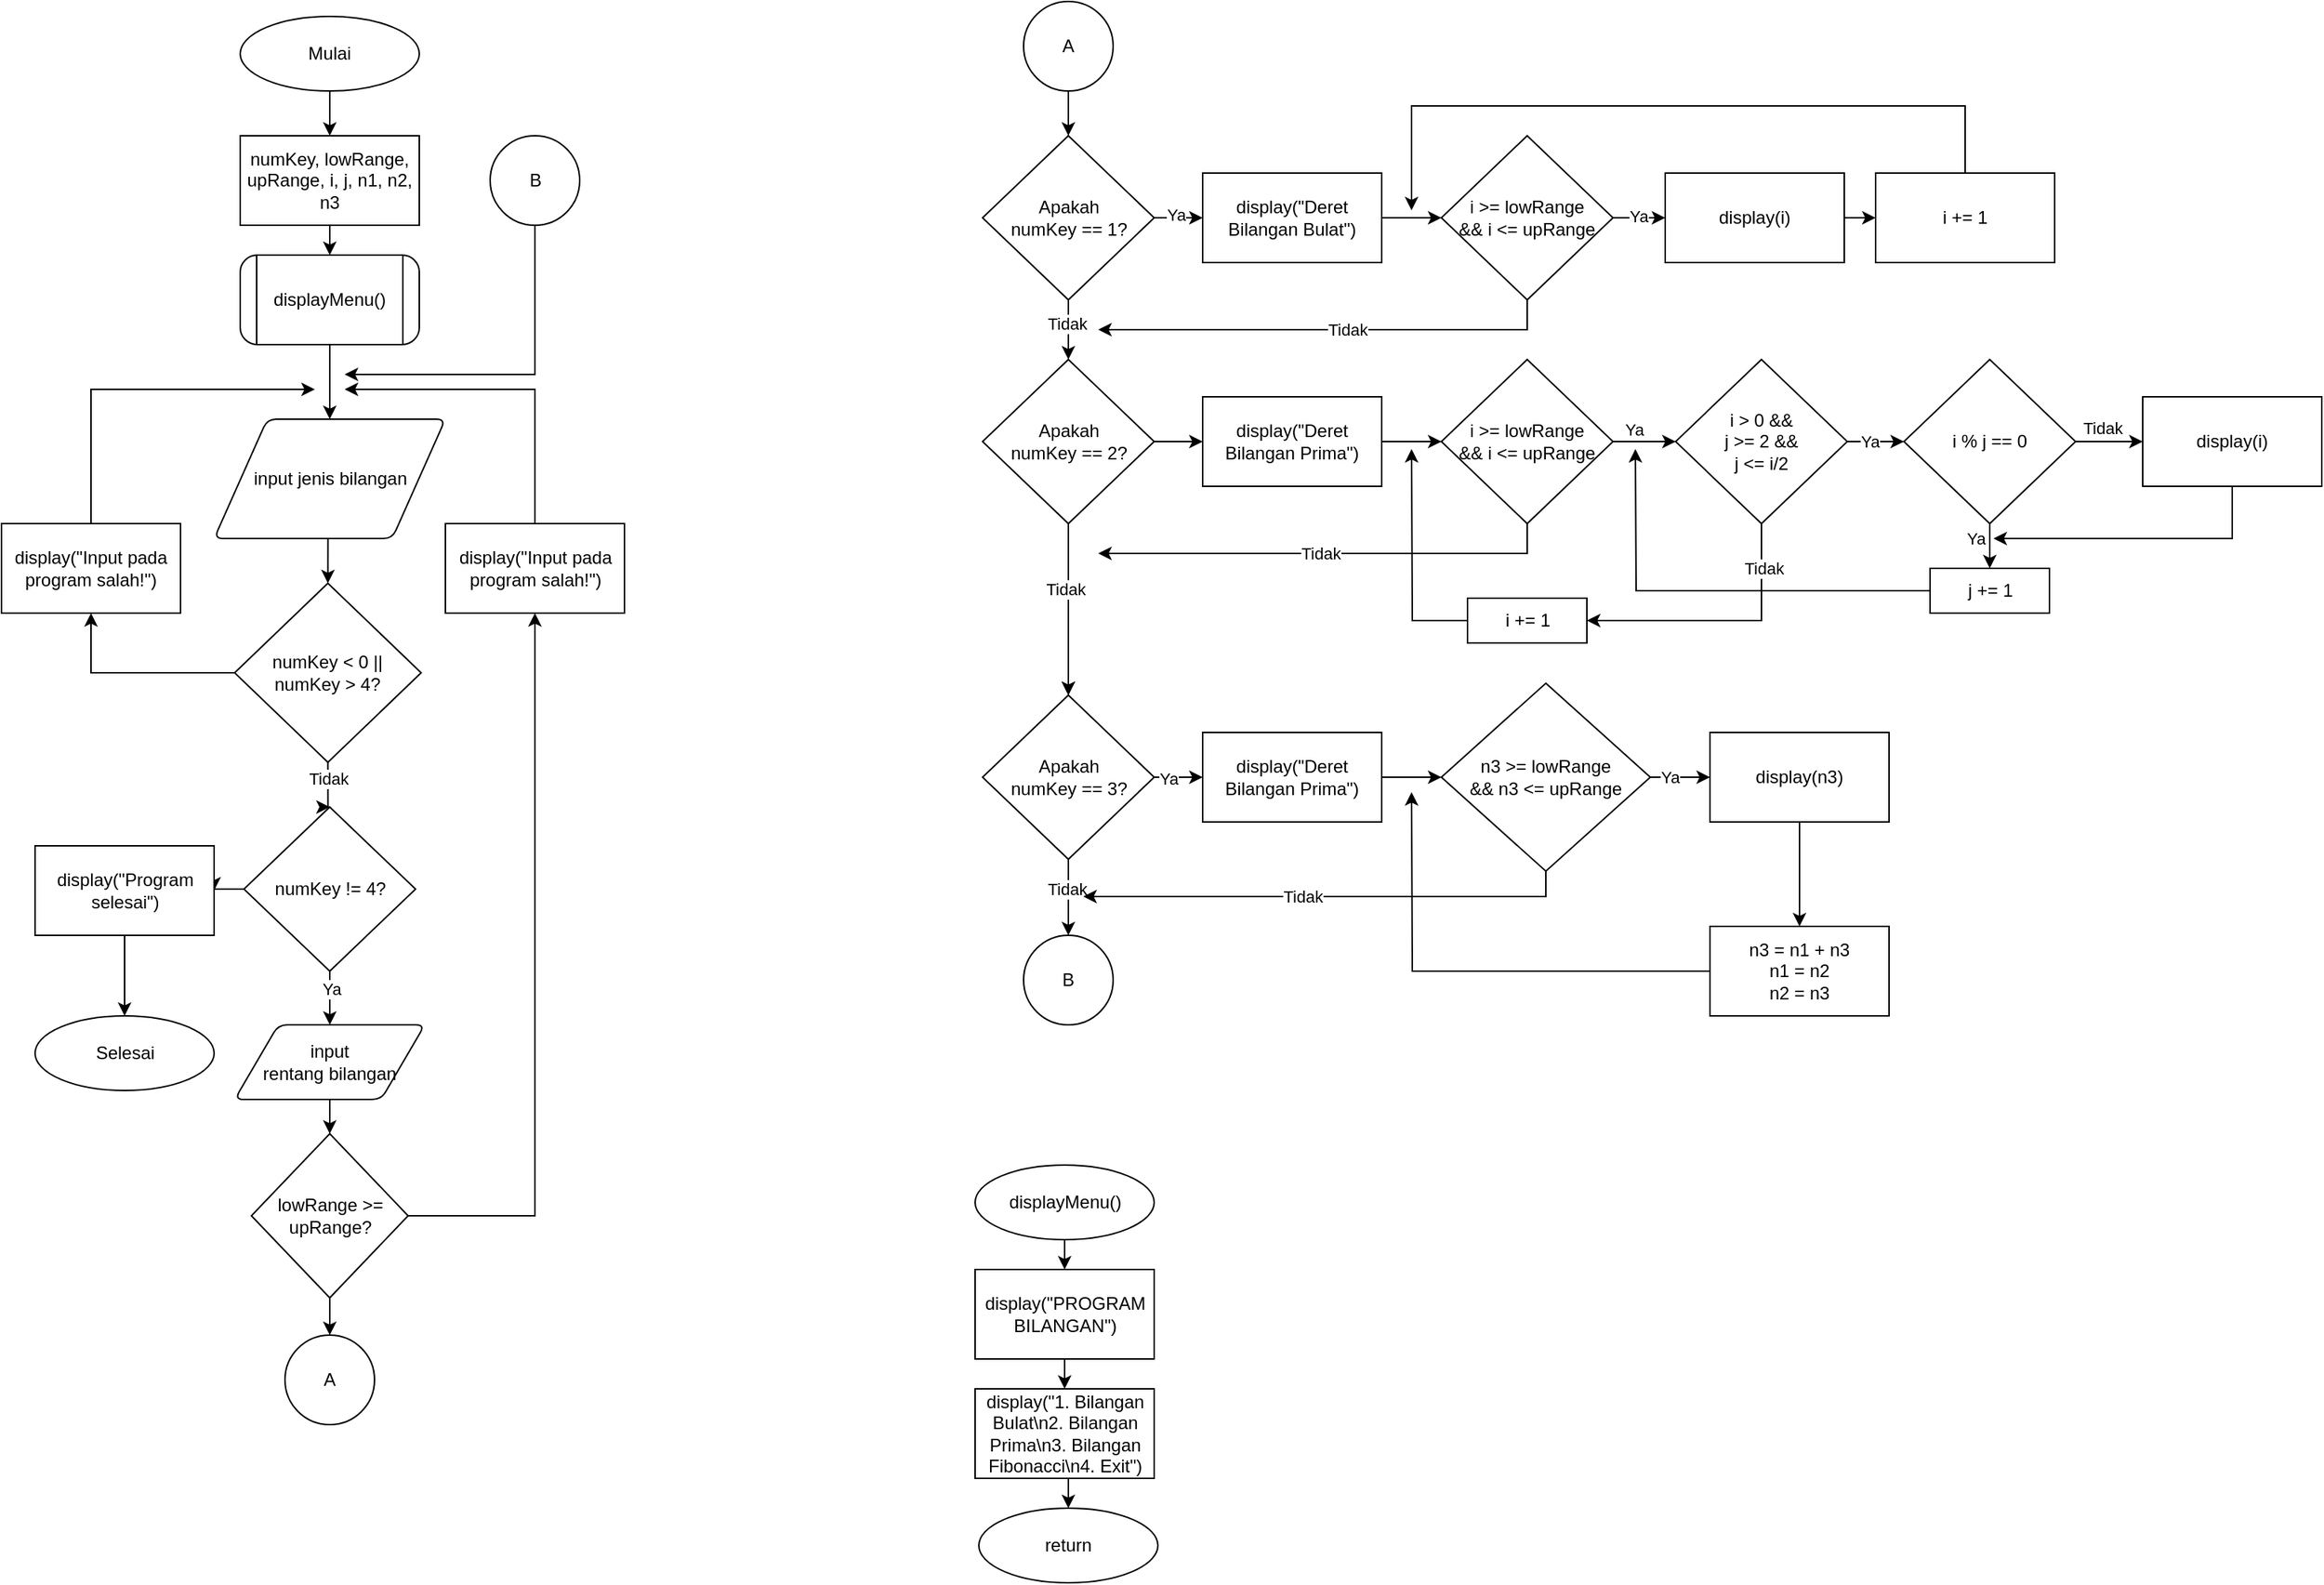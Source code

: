 <mxfile version="22.1.2" type="device">
  <diagram id="C5RBs43oDa-KdzZeNtuy" name="Page-1">
    <mxGraphModel dx="1920" dy="1236" grid="1" gridSize="10" guides="1" tooltips="1" connect="1" arrows="1" fold="1" page="1" pageScale="1" pageWidth="827" pageHeight="1169" math="0" shadow="0">
      <root>
        <mxCell id="WIyWlLk6GJQsqaUBKTNV-0" />
        <mxCell id="WIyWlLk6GJQsqaUBKTNV-1" parent="WIyWlLk6GJQsqaUBKTNV-0" />
        <mxCell id="k8R6ae38YfqmTgWrZo5n-26" style="edgeStyle=orthogonalEdgeStyle;rounded=0;orthogonalLoop=1;jettySize=auto;html=1;exitX=0.5;exitY=1;exitDx=0;exitDy=0;exitPerimeter=0;entryX=0.5;entryY=0;entryDx=0;entryDy=0;" edge="1" parent="WIyWlLk6GJQsqaUBKTNV-1" source="k8R6ae38YfqmTgWrZo5n-0" target="k8R6ae38YfqmTgWrZo5n-25">
          <mxGeometry relative="1" as="geometry" />
        </mxCell>
        <mxCell id="k8R6ae38YfqmTgWrZo5n-0" value="Mulai" style="strokeWidth=1;html=1;shape=mxgraph.flowchart.start_1;whiteSpace=wrap;" vertex="1" parent="WIyWlLk6GJQsqaUBKTNV-1">
          <mxGeometry x="160" y="20" width="120" height="50" as="geometry" />
        </mxCell>
        <mxCell id="k8R6ae38YfqmTgWrZo5n-13" style="edgeStyle=orthogonalEdgeStyle;rounded=0;orthogonalLoop=1;jettySize=auto;html=1;exitX=0.5;exitY=1;exitDx=0;exitDy=0;entryX=0.5;entryY=0;entryDx=0;entryDy=0;" edge="1" parent="WIyWlLk6GJQsqaUBKTNV-1" source="k8R6ae38YfqmTgWrZo5n-5" target="k8R6ae38YfqmTgWrZo5n-10">
          <mxGeometry relative="1" as="geometry" />
        </mxCell>
        <mxCell id="k8R6ae38YfqmTgWrZo5n-5" value="" style="verticalLabelPosition=bottom;verticalAlign=top;html=1;shape=process;whiteSpace=wrap;rounded=1;size=0.083;arcSize=19;" vertex="1" parent="WIyWlLk6GJQsqaUBKTNV-1">
          <mxGeometry x="160" y="180" width="120" height="60" as="geometry" />
        </mxCell>
        <mxCell id="k8R6ae38YfqmTgWrZo5n-10" value="input jenis bilangan" style="shape=parallelogram;html=1;strokeWidth=1;perimeter=parallelogramPerimeter;whiteSpace=wrap;rounded=1;arcSize=12;size=0.23;" vertex="1" parent="WIyWlLk6GJQsqaUBKTNV-1">
          <mxGeometry x="142.5" y="290" width="155" height="80" as="geometry" />
        </mxCell>
        <mxCell id="k8R6ae38YfqmTgWrZo5n-70" style="edgeStyle=orthogonalEdgeStyle;rounded=0;orthogonalLoop=1;jettySize=auto;html=1;exitX=0;exitY=0.5;exitDx=0;exitDy=0;exitPerimeter=0;entryX=0.5;entryY=1;entryDx=0;entryDy=0;" edge="1" parent="WIyWlLk6GJQsqaUBKTNV-1" source="k8R6ae38YfqmTgWrZo5n-11" target="k8R6ae38YfqmTgWrZo5n-69">
          <mxGeometry relative="1" as="geometry" />
        </mxCell>
        <mxCell id="k8R6ae38YfqmTgWrZo5n-11" value="numKey &amp;lt; 0 || &lt;br&gt;numKey &amp;gt; 4?" style="strokeWidth=1;html=1;shape=mxgraph.flowchart.decision;whiteSpace=wrap;" vertex="1" parent="WIyWlLk6GJQsqaUBKTNV-1">
          <mxGeometry x="156.25" y="400" width="125" height="120" as="geometry" />
        </mxCell>
        <mxCell id="k8R6ae38YfqmTgWrZo5n-12" style="edgeStyle=orthogonalEdgeStyle;rounded=0;orthogonalLoop=1;jettySize=auto;html=1;exitX=0.5;exitY=1;exitDx=0;exitDy=0;entryX=0.5;entryY=0;entryDx=0;entryDy=0;entryPerimeter=0;" edge="1" parent="WIyWlLk6GJQsqaUBKTNV-1" source="k8R6ae38YfqmTgWrZo5n-10" target="k8R6ae38YfqmTgWrZo5n-11">
          <mxGeometry relative="1" as="geometry" />
        </mxCell>
        <mxCell id="k8R6ae38YfqmTgWrZo5n-21" value="input &lt;br&gt;rentang bilangan" style="shape=parallelogram;html=1;strokeWidth=1;perimeter=parallelogramPerimeter;whiteSpace=wrap;rounded=1;arcSize=12;size=0.23;" vertex="1" parent="WIyWlLk6GJQsqaUBKTNV-1">
          <mxGeometry x="156.25" y="696" width="127.5" height="50" as="geometry" />
        </mxCell>
        <mxCell id="k8R6ae38YfqmTgWrZo5n-27" style="edgeStyle=orthogonalEdgeStyle;rounded=0;orthogonalLoop=1;jettySize=auto;html=1;exitX=0.5;exitY=1;exitDx=0;exitDy=0;entryX=0.5;entryY=0;entryDx=0;entryDy=0;" edge="1" parent="WIyWlLk6GJQsqaUBKTNV-1" source="k8R6ae38YfqmTgWrZo5n-25" target="k8R6ae38YfqmTgWrZo5n-5">
          <mxGeometry relative="1" as="geometry" />
        </mxCell>
        <mxCell id="k8R6ae38YfqmTgWrZo5n-25" value="numKey, lowRange, upRange, i, j, n1, n2, n3" style="rounded=0;whiteSpace=wrap;html=1;" vertex="1" parent="WIyWlLk6GJQsqaUBKTNV-1">
          <mxGeometry x="160" y="100" width="120" height="60" as="geometry" />
        </mxCell>
        <mxCell id="k8R6ae38YfqmTgWrZo5n-30" style="edgeStyle=orthogonalEdgeStyle;rounded=0;orthogonalLoop=1;jettySize=auto;html=1;exitX=0.5;exitY=1;exitDx=0;exitDy=0;exitPerimeter=0;" edge="1" parent="WIyWlLk6GJQsqaUBKTNV-1" source="k8R6ae38YfqmTgWrZo5n-28" target="k8R6ae38YfqmTgWrZo5n-21">
          <mxGeometry relative="1" as="geometry" />
        </mxCell>
        <mxCell id="k8R6ae38YfqmTgWrZo5n-31" value="Ya" style="edgeLabel;html=1;align=center;verticalAlign=middle;resizable=0;points=[];" vertex="1" connectable="0" parent="k8R6ae38YfqmTgWrZo5n-30">
          <mxGeometry x="-0.341" y="1" relative="1" as="geometry">
            <mxPoint as="offset" />
          </mxGeometry>
        </mxCell>
        <mxCell id="k8R6ae38YfqmTgWrZo5n-137" style="edgeStyle=orthogonalEdgeStyle;rounded=0;orthogonalLoop=1;jettySize=auto;html=1;exitX=0;exitY=0.5;exitDx=0;exitDy=0;exitPerimeter=0;entryX=1;entryY=0.5;entryDx=0;entryDy=0;" edge="1" parent="WIyWlLk6GJQsqaUBKTNV-1" source="k8R6ae38YfqmTgWrZo5n-28" target="k8R6ae38YfqmTgWrZo5n-136">
          <mxGeometry relative="1" as="geometry" />
        </mxCell>
        <mxCell id="k8R6ae38YfqmTgWrZo5n-28" value="numKey != 4?" style="strokeWidth=1;html=1;shape=mxgraph.flowchart.decision;whiteSpace=wrap;" vertex="1" parent="WIyWlLk6GJQsqaUBKTNV-1">
          <mxGeometry x="162.5" y="550" width="115" height="110" as="geometry" />
        </mxCell>
        <mxCell id="k8R6ae38YfqmTgWrZo5n-29" style="edgeStyle=orthogonalEdgeStyle;rounded=0;orthogonalLoop=1;jettySize=auto;html=1;exitX=0.5;exitY=1;exitDx=0;exitDy=0;exitPerimeter=0;entryX=0.5;entryY=0;entryDx=0;entryDy=0;entryPerimeter=0;" edge="1" parent="WIyWlLk6GJQsqaUBKTNV-1" source="k8R6ae38YfqmTgWrZo5n-11" target="k8R6ae38YfqmTgWrZo5n-28">
          <mxGeometry relative="1" as="geometry">
            <Array as="points">
              <mxPoint x="220" y="550" />
              <mxPoint x="220" y="550" />
            </Array>
          </mxGeometry>
        </mxCell>
        <mxCell id="k8R6ae38YfqmTgWrZo5n-32" value="Tidak" style="edgeLabel;html=1;align=center;verticalAlign=middle;resizable=0;points=[];" vertex="1" connectable="0" parent="k8R6ae38YfqmTgWrZo5n-29">
          <mxGeometry x="-0.303" relative="1" as="geometry">
            <mxPoint as="offset" />
          </mxGeometry>
        </mxCell>
        <mxCell id="k8R6ae38YfqmTgWrZo5n-37" style="edgeStyle=orthogonalEdgeStyle;rounded=0;orthogonalLoop=1;jettySize=auto;html=1;exitX=0.5;exitY=1;exitDx=0;exitDy=0;exitPerimeter=0;entryX=0.5;entryY=0;entryDx=0;entryDy=0;" edge="1" parent="WIyWlLk6GJQsqaUBKTNV-1" source="k8R6ae38YfqmTgWrZo5n-33" target="k8R6ae38YfqmTgWrZo5n-36">
          <mxGeometry relative="1" as="geometry" />
        </mxCell>
        <mxCell id="k8R6ae38YfqmTgWrZo5n-73" style="edgeStyle=orthogonalEdgeStyle;rounded=0;orthogonalLoop=1;jettySize=auto;html=1;exitX=1;exitY=0.5;exitDx=0;exitDy=0;exitPerimeter=0;entryX=0.5;entryY=1;entryDx=0;entryDy=0;" edge="1" parent="WIyWlLk6GJQsqaUBKTNV-1" source="k8R6ae38YfqmTgWrZo5n-33" target="k8R6ae38YfqmTgWrZo5n-72">
          <mxGeometry relative="1" as="geometry" />
        </mxCell>
        <mxCell id="k8R6ae38YfqmTgWrZo5n-33" value="lowRange &amp;gt;= upRange?" style="strokeWidth=1;html=1;shape=mxgraph.flowchart.decision;whiteSpace=wrap;" vertex="1" parent="WIyWlLk6GJQsqaUBKTNV-1">
          <mxGeometry x="167.5" y="769" width="105" height="110" as="geometry" />
        </mxCell>
        <mxCell id="k8R6ae38YfqmTgWrZo5n-34" style="edgeStyle=orthogonalEdgeStyle;rounded=0;orthogonalLoop=1;jettySize=auto;html=1;exitX=0.5;exitY=1;exitDx=0;exitDy=0;entryX=0.5;entryY=0;entryDx=0;entryDy=0;entryPerimeter=0;" edge="1" parent="WIyWlLk6GJQsqaUBKTNV-1" source="k8R6ae38YfqmTgWrZo5n-21" target="k8R6ae38YfqmTgWrZo5n-33">
          <mxGeometry relative="1" as="geometry" />
        </mxCell>
        <mxCell id="k8R6ae38YfqmTgWrZo5n-36" value="A" style="ellipse;whiteSpace=wrap;html=1;aspect=fixed;" vertex="1" parent="WIyWlLk6GJQsqaUBKTNV-1">
          <mxGeometry x="190" y="904" width="60" height="60" as="geometry" />
        </mxCell>
        <mxCell id="k8R6ae38YfqmTgWrZo5n-38" value="A" style="ellipse;whiteSpace=wrap;html=1;aspect=fixed;" vertex="1" parent="WIyWlLk6GJQsqaUBKTNV-1">
          <mxGeometry x="685" y="10" width="60" height="60" as="geometry" />
        </mxCell>
        <mxCell id="k8R6ae38YfqmTgWrZo5n-52" value="" style="edgeStyle=orthogonalEdgeStyle;rounded=0;orthogonalLoop=1;jettySize=auto;html=1;" edge="1" parent="WIyWlLk6GJQsqaUBKTNV-1" source="k8R6ae38YfqmTgWrZo5n-39" target="k8R6ae38YfqmTgWrZo5n-51">
          <mxGeometry relative="1" as="geometry" />
        </mxCell>
        <mxCell id="k8R6ae38YfqmTgWrZo5n-61" value="Ya" style="edgeLabel;html=1;align=center;verticalAlign=middle;resizable=0;points=[];" vertex="1" connectable="0" parent="k8R6ae38YfqmTgWrZo5n-52">
          <mxGeometry x="-0.382" y="2" relative="1" as="geometry">
            <mxPoint as="offset" />
          </mxGeometry>
        </mxCell>
        <mxCell id="k8R6ae38YfqmTgWrZo5n-39" value="Apakah &lt;br&gt;numKey == 1?" style="strokeWidth=1;html=1;shape=mxgraph.flowchart.decision;whiteSpace=wrap;" vertex="1" parent="WIyWlLk6GJQsqaUBKTNV-1">
          <mxGeometry x="657.5" y="100" width="115" height="110" as="geometry" />
        </mxCell>
        <mxCell id="k8R6ae38YfqmTgWrZo5n-40" style="edgeStyle=orthogonalEdgeStyle;rounded=0;orthogonalLoop=1;jettySize=auto;html=1;exitX=0.5;exitY=1;exitDx=0;exitDy=0;entryX=0.5;entryY=0;entryDx=0;entryDy=0;entryPerimeter=0;" edge="1" parent="WIyWlLk6GJQsqaUBKTNV-1" source="k8R6ae38YfqmTgWrZo5n-38" target="k8R6ae38YfqmTgWrZo5n-39">
          <mxGeometry relative="1" as="geometry" />
        </mxCell>
        <mxCell id="k8R6ae38YfqmTgWrZo5n-46" value="" style="edgeStyle=orthogonalEdgeStyle;rounded=0;orthogonalLoop=1;jettySize=auto;html=1;" edge="1" parent="WIyWlLk6GJQsqaUBKTNV-1" source="k8R6ae38YfqmTgWrZo5n-43" target="k8R6ae38YfqmTgWrZo5n-45">
          <mxGeometry relative="1" as="geometry" />
        </mxCell>
        <mxCell id="k8R6ae38YfqmTgWrZo5n-49" value="" style="edgeStyle=orthogonalEdgeStyle;rounded=0;orthogonalLoop=1;jettySize=auto;html=1;" edge="1" parent="WIyWlLk6GJQsqaUBKTNV-1" source="k8R6ae38YfqmTgWrZo5n-43" target="k8R6ae38YfqmTgWrZo5n-45">
          <mxGeometry relative="1" as="geometry" />
        </mxCell>
        <mxCell id="k8R6ae38YfqmTgWrZo5n-50" value="Tidak" style="edgeLabel;html=1;align=center;verticalAlign=middle;resizable=0;points=[];" vertex="1" connectable="0" parent="k8R6ae38YfqmTgWrZo5n-49">
          <mxGeometry x="-0.233" y="-2" relative="1" as="geometry">
            <mxPoint as="offset" />
          </mxGeometry>
        </mxCell>
        <mxCell id="k8R6ae38YfqmTgWrZo5n-67" style="edgeStyle=orthogonalEdgeStyle;rounded=0;orthogonalLoop=1;jettySize=auto;html=1;exitX=1;exitY=0.5;exitDx=0;exitDy=0;exitPerimeter=0;entryX=0;entryY=0.5;entryDx=0;entryDy=0;" edge="1" parent="WIyWlLk6GJQsqaUBKTNV-1" source="k8R6ae38YfqmTgWrZo5n-43" target="k8R6ae38YfqmTgWrZo5n-66">
          <mxGeometry relative="1" as="geometry" />
        </mxCell>
        <mxCell id="k8R6ae38YfqmTgWrZo5n-43" value="Apakah &lt;br&gt;numKey == 2?" style="strokeWidth=1;html=1;shape=mxgraph.flowchart.decision;whiteSpace=wrap;" vertex="1" parent="WIyWlLk6GJQsqaUBKTNV-1">
          <mxGeometry x="657.5" y="250" width="115" height="110" as="geometry" />
        </mxCell>
        <mxCell id="k8R6ae38YfqmTgWrZo5n-44" style="edgeStyle=orthogonalEdgeStyle;rounded=0;orthogonalLoop=1;jettySize=auto;html=1;exitX=0.5;exitY=1;exitDx=0;exitDy=0;exitPerimeter=0;entryX=0.5;entryY=0;entryDx=0;entryDy=0;entryPerimeter=0;" edge="1" parent="WIyWlLk6GJQsqaUBKTNV-1" source="k8R6ae38YfqmTgWrZo5n-39" target="k8R6ae38YfqmTgWrZo5n-43">
          <mxGeometry relative="1" as="geometry" />
        </mxCell>
        <mxCell id="k8R6ae38YfqmTgWrZo5n-47" value="Tidak" style="edgeLabel;html=1;align=center;verticalAlign=middle;resizable=0;points=[];" vertex="1" connectable="0" parent="k8R6ae38YfqmTgWrZo5n-44">
          <mxGeometry x="-0.2" y="-1" relative="1" as="geometry">
            <mxPoint as="offset" />
          </mxGeometry>
        </mxCell>
        <mxCell id="k8R6ae38YfqmTgWrZo5n-115" style="edgeStyle=orthogonalEdgeStyle;rounded=0;orthogonalLoop=1;jettySize=auto;html=1;exitX=1;exitY=0.5;exitDx=0;exitDy=0;exitPerimeter=0;entryX=0;entryY=0.5;entryDx=0;entryDy=0;" edge="1" parent="WIyWlLk6GJQsqaUBKTNV-1" source="k8R6ae38YfqmTgWrZo5n-45" target="k8R6ae38YfqmTgWrZo5n-114">
          <mxGeometry relative="1" as="geometry" />
        </mxCell>
        <mxCell id="k8R6ae38YfqmTgWrZo5n-128" value="Ya" style="edgeLabel;html=1;align=center;verticalAlign=middle;resizable=0;points=[];" vertex="1" connectable="0" parent="k8R6ae38YfqmTgWrZo5n-115">
          <mxGeometry x="-0.445" y="-1" relative="1" as="geometry">
            <mxPoint as="offset" />
          </mxGeometry>
        </mxCell>
        <mxCell id="k8R6ae38YfqmTgWrZo5n-127" style="edgeStyle=orthogonalEdgeStyle;rounded=0;orthogonalLoop=1;jettySize=auto;html=1;exitX=0.5;exitY=1;exitDx=0;exitDy=0;exitPerimeter=0;entryX=0.5;entryY=0;entryDx=0;entryDy=0;" edge="1" parent="WIyWlLk6GJQsqaUBKTNV-1" source="k8R6ae38YfqmTgWrZo5n-45" target="k8R6ae38YfqmTgWrZo5n-126">
          <mxGeometry relative="1" as="geometry" />
        </mxCell>
        <mxCell id="k8R6ae38YfqmTgWrZo5n-131" value="Tidak" style="edgeLabel;html=1;align=center;verticalAlign=middle;resizable=0;points=[];" vertex="1" connectable="0" parent="k8R6ae38YfqmTgWrZo5n-127">
          <mxGeometry x="-0.206" y="-1" relative="1" as="geometry">
            <mxPoint as="offset" />
          </mxGeometry>
        </mxCell>
        <mxCell id="k8R6ae38YfqmTgWrZo5n-45" value="Apakah &lt;br&gt;numKey == 3?" style="strokeWidth=1;html=1;shape=mxgraph.flowchart.decision;whiteSpace=wrap;" vertex="1" parent="WIyWlLk6GJQsqaUBKTNV-1">
          <mxGeometry x="657.5" y="475" width="115" height="110" as="geometry" />
        </mxCell>
        <mxCell id="k8R6ae38YfqmTgWrZo5n-55" style="edgeStyle=orthogonalEdgeStyle;rounded=0;orthogonalLoop=1;jettySize=auto;html=1;exitX=1;exitY=0.5;exitDx=0;exitDy=0;entryX=0;entryY=0.5;entryDx=0;entryDy=0;entryPerimeter=0;" edge="1" parent="WIyWlLk6GJQsqaUBKTNV-1" source="k8R6ae38YfqmTgWrZo5n-51" target="k8R6ae38YfqmTgWrZo5n-56">
          <mxGeometry relative="1" as="geometry">
            <mxPoint x="955" y="155" as="targetPoint" />
          </mxGeometry>
        </mxCell>
        <mxCell id="k8R6ae38YfqmTgWrZo5n-51" value="display(&quot;Deret Bilangan Bulat&quot;)" style="whiteSpace=wrap;html=1;strokeWidth=1;" vertex="1" parent="WIyWlLk6GJQsqaUBKTNV-1">
          <mxGeometry x="805" y="125" width="120" height="60" as="geometry" />
        </mxCell>
        <mxCell id="k8R6ae38YfqmTgWrZo5n-54" value="displayMenu()" style="text;html=1;strokeColor=none;fillColor=none;align=center;verticalAlign=middle;whiteSpace=wrap;rounded=0;" vertex="1" parent="WIyWlLk6GJQsqaUBKTNV-1">
          <mxGeometry x="190" y="195" width="60" height="30" as="geometry" />
        </mxCell>
        <mxCell id="k8R6ae38YfqmTgWrZo5n-59" style="edgeStyle=orthogonalEdgeStyle;rounded=0;orthogonalLoop=1;jettySize=auto;html=1;exitX=1;exitY=0.5;exitDx=0;exitDy=0;exitPerimeter=0;entryX=0;entryY=0.5;entryDx=0;entryDy=0;" edge="1" parent="WIyWlLk6GJQsqaUBKTNV-1" source="k8R6ae38YfqmTgWrZo5n-56" target="k8R6ae38YfqmTgWrZo5n-58">
          <mxGeometry relative="1" as="geometry" />
        </mxCell>
        <mxCell id="k8R6ae38YfqmTgWrZo5n-62" value="Ya" style="edgeLabel;html=1;align=center;verticalAlign=middle;resizable=0;points=[];" vertex="1" connectable="0" parent="k8R6ae38YfqmTgWrZo5n-59">
          <mxGeometry x="-0.079" y="1" relative="1" as="geometry">
            <mxPoint x="1" as="offset" />
          </mxGeometry>
        </mxCell>
        <mxCell id="k8R6ae38YfqmTgWrZo5n-63" style="edgeStyle=orthogonalEdgeStyle;rounded=0;orthogonalLoop=1;jettySize=auto;html=1;exitX=0.5;exitY=1;exitDx=0;exitDy=0;exitPerimeter=0;" edge="1" parent="WIyWlLk6GJQsqaUBKTNV-1" source="k8R6ae38YfqmTgWrZo5n-56">
          <mxGeometry relative="1" as="geometry">
            <mxPoint x="735" y="230" as="targetPoint" />
            <Array as="points">
              <mxPoint x="1023" y="230" />
            </Array>
          </mxGeometry>
        </mxCell>
        <mxCell id="k8R6ae38YfqmTgWrZo5n-65" value="Tidak" style="edgeLabel;html=1;align=center;verticalAlign=middle;resizable=0;points=[];" vertex="1" connectable="0" parent="k8R6ae38YfqmTgWrZo5n-63">
          <mxGeometry x="-0.084" relative="1" as="geometry">
            <mxPoint as="offset" />
          </mxGeometry>
        </mxCell>
        <mxCell id="k8R6ae38YfqmTgWrZo5n-56" value="i &amp;gt;= lowRange &lt;br&gt;&amp;amp;&amp;amp; i &amp;lt;= upRange" style="strokeWidth=1;html=1;shape=mxgraph.flowchart.decision;whiteSpace=wrap;" vertex="1" parent="WIyWlLk6GJQsqaUBKTNV-1">
          <mxGeometry x="965" y="100" width="115" height="110" as="geometry" />
        </mxCell>
        <mxCell id="k8R6ae38YfqmTgWrZo5n-86" style="edgeStyle=orthogonalEdgeStyle;rounded=0;orthogonalLoop=1;jettySize=auto;html=1;exitX=1;exitY=0.5;exitDx=0;exitDy=0;entryX=0;entryY=0.5;entryDx=0;entryDy=0;" edge="1" parent="WIyWlLk6GJQsqaUBKTNV-1" source="k8R6ae38YfqmTgWrZo5n-58" target="k8R6ae38YfqmTgWrZo5n-84">
          <mxGeometry relative="1" as="geometry" />
        </mxCell>
        <mxCell id="k8R6ae38YfqmTgWrZo5n-58" value="display(i)" style="whiteSpace=wrap;html=1;strokeWidth=1;" vertex="1" parent="WIyWlLk6GJQsqaUBKTNV-1">
          <mxGeometry x="1115" y="125" width="120" height="60" as="geometry" />
        </mxCell>
        <mxCell id="k8R6ae38YfqmTgWrZo5n-66" value="display(&quot;Deret Bilangan Prima&quot;)" style="whiteSpace=wrap;html=1;strokeWidth=1;" vertex="1" parent="WIyWlLk6GJQsqaUBKTNV-1">
          <mxGeometry x="805" y="275" width="120" height="60" as="geometry" />
        </mxCell>
        <mxCell id="k8R6ae38YfqmTgWrZo5n-71" style="edgeStyle=orthogonalEdgeStyle;rounded=0;orthogonalLoop=1;jettySize=auto;html=1;exitX=0.5;exitY=0;exitDx=0;exitDy=0;" edge="1" parent="WIyWlLk6GJQsqaUBKTNV-1" source="k8R6ae38YfqmTgWrZo5n-69">
          <mxGeometry relative="1" as="geometry">
            <mxPoint x="210" y="270" as="targetPoint" />
            <Array as="points">
              <mxPoint x="60" y="270" />
            </Array>
          </mxGeometry>
        </mxCell>
        <mxCell id="k8R6ae38YfqmTgWrZo5n-69" value="display(&quot;Input pada program salah!&quot;)" style="rounded=0;whiteSpace=wrap;html=1;" vertex="1" parent="WIyWlLk6GJQsqaUBKTNV-1">
          <mxGeometry y="360" width="120" height="60" as="geometry" />
        </mxCell>
        <mxCell id="k8R6ae38YfqmTgWrZo5n-74" style="edgeStyle=orthogonalEdgeStyle;rounded=0;orthogonalLoop=1;jettySize=auto;html=1;exitX=0.5;exitY=0;exitDx=0;exitDy=0;" edge="1" parent="WIyWlLk6GJQsqaUBKTNV-1" source="k8R6ae38YfqmTgWrZo5n-72">
          <mxGeometry relative="1" as="geometry">
            <mxPoint x="230" y="270" as="targetPoint" />
            <Array as="points">
              <mxPoint x="358" y="270" />
            </Array>
          </mxGeometry>
        </mxCell>
        <mxCell id="k8R6ae38YfqmTgWrZo5n-72" value="display(&quot;Input pada program salah!&quot;)" style="rounded=0;whiteSpace=wrap;html=1;" vertex="1" parent="WIyWlLk6GJQsqaUBKTNV-1">
          <mxGeometry x="297.5" y="360" width="120" height="60" as="geometry" />
        </mxCell>
        <mxCell id="k8R6ae38YfqmTgWrZo5n-77" style="edgeStyle=orthogonalEdgeStyle;rounded=0;orthogonalLoop=1;jettySize=auto;html=1;exitX=0.5;exitY=1;exitDx=0;exitDy=0;exitPerimeter=0;" edge="1" parent="WIyWlLk6GJQsqaUBKTNV-1" source="k8R6ae38YfqmTgWrZo5n-75">
          <mxGeometry relative="1" as="geometry">
            <mxPoint x="735" y="380" as="targetPoint" />
            <Array as="points">
              <mxPoint x="1023" y="380" />
            </Array>
          </mxGeometry>
        </mxCell>
        <mxCell id="k8R6ae38YfqmTgWrZo5n-96" value="Tidak" style="edgeLabel;html=1;align=center;verticalAlign=middle;resizable=0;points=[];" vertex="1" connectable="0" parent="k8R6ae38YfqmTgWrZo5n-77">
          <mxGeometry x="0.031" y="2" relative="1" as="geometry">
            <mxPoint y="-2" as="offset" />
          </mxGeometry>
        </mxCell>
        <mxCell id="k8R6ae38YfqmTgWrZo5n-75" value="i &amp;gt;= lowRange &lt;br&gt;&amp;amp;&amp;amp; i &amp;lt;= upRange" style="strokeWidth=1;html=1;shape=mxgraph.flowchart.decision;whiteSpace=wrap;" vertex="1" parent="WIyWlLk6GJQsqaUBKTNV-1">
          <mxGeometry x="965" y="250" width="115" height="110" as="geometry" />
        </mxCell>
        <mxCell id="k8R6ae38YfqmTgWrZo5n-76" style="edgeStyle=orthogonalEdgeStyle;rounded=0;orthogonalLoop=1;jettySize=auto;html=1;exitX=1;exitY=0.5;exitDx=0;exitDy=0;entryX=0;entryY=0.5;entryDx=0;entryDy=0;entryPerimeter=0;" edge="1" parent="WIyWlLk6GJQsqaUBKTNV-1" source="k8R6ae38YfqmTgWrZo5n-66" target="k8R6ae38YfqmTgWrZo5n-75">
          <mxGeometry relative="1" as="geometry" />
        </mxCell>
        <mxCell id="k8R6ae38YfqmTgWrZo5n-110" style="edgeStyle=orthogonalEdgeStyle;rounded=0;orthogonalLoop=1;jettySize=auto;html=1;exitX=0.5;exitY=1;exitDx=0;exitDy=0;exitPerimeter=0;entryX=1;entryY=0.5;entryDx=0;entryDy=0;" edge="1" parent="WIyWlLk6GJQsqaUBKTNV-1" source="k8R6ae38YfqmTgWrZo5n-78" target="k8R6ae38YfqmTgWrZo5n-109">
          <mxGeometry relative="1" as="geometry">
            <mxPoint x="1162.842" y="430" as="targetPoint" />
          </mxGeometry>
        </mxCell>
        <mxCell id="k8R6ae38YfqmTgWrZo5n-113" value="Tidak" style="edgeLabel;html=1;align=center;verticalAlign=middle;resizable=0;points=[];" vertex="1" connectable="0" parent="k8R6ae38YfqmTgWrZo5n-110">
          <mxGeometry x="-0.67" y="1" relative="1" as="geometry">
            <mxPoint as="offset" />
          </mxGeometry>
        </mxCell>
        <mxCell id="k8R6ae38YfqmTgWrZo5n-78" value="i &amp;gt; 0 &amp;amp;&amp;amp;&lt;br&gt;j &amp;gt;= 2 &amp;amp;&amp;amp; &lt;br&gt;j &amp;lt;= i/2" style="strokeWidth=1;html=1;shape=mxgraph.flowchart.decision;whiteSpace=wrap;" vertex="1" parent="WIyWlLk6GJQsqaUBKTNV-1">
          <mxGeometry x="1122" y="250" width="115" height="110" as="geometry" />
        </mxCell>
        <mxCell id="k8R6ae38YfqmTgWrZo5n-80" style="edgeStyle=orthogonalEdgeStyle;rounded=0;orthogonalLoop=1;jettySize=auto;html=1;exitX=1;exitY=0.5;exitDx=0;exitDy=0;exitPerimeter=0;entryX=0;entryY=0.5;entryDx=0;entryDy=0;entryPerimeter=0;" edge="1" parent="WIyWlLk6GJQsqaUBKTNV-1" source="k8R6ae38YfqmTgWrZo5n-75" target="k8R6ae38YfqmTgWrZo5n-78">
          <mxGeometry relative="1" as="geometry" />
        </mxCell>
        <mxCell id="k8R6ae38YfqmTgWrZo5n-95" value="Ya" style="edgeLabel;html=1;align=center;verticalAlign=middle;resizable=0;points=[];" vertex="1" connectable="0" parent="k8R6ae38YfqmTgWrZo5n-80">
          <mxGeometry x="-0.7" y="-2" relative="1" as="geometry">
            <mxPoint x="7" y="-10" as="offset" />
          </mxGeometry>
        </mxCell>
        <mxCell id="k8R6ae38YfqmTgWrZo5n-87" style="edgeStyle=orthogonalEdgeStyle;rounded=0;orthogonalLoop=1;jettySize=auto;html=1;exitX=0.5;exitY=0;exitDx=0;exitDy=0;" edge="1" parent="WIyWlLk6GJQsqaUBKTNV-1" source="k8R6ae38YfqmTgWrZo5n-84">
          <mxGeometry relative="1" as="geometry">
            <mxPoint x="945" y="150" as="targetPoint" />
            <Array as="points">
              <mxPoint x="1316" y="80" />
              <mxPoint x="945" y="80" />
            </Array>
          </mxGeometry>
        </mxCell>
        <mxCell id="k8R6ae38YfqmTgWrZo5n-84" value="i += 1" style="whiteSpace=wrap;html=1;strokeWidth=1;" vertex="1" parent="WIyWlLk6GJQsqaUBKTNV-1">
          <mxGeometry x="1256" y="125" width="120" height="60" as="geometry" />
        </mxCell>
        <mxCell id="k8R6ae38YfqmTgWrZo5n-100" style="edgeStyle=orthogonalEdgeStyle;rounded=0;orthogonalLoop=1;jettySize=auto;html=1;exitX=1;exitY=0.5;exitDx=0;exitDy=0;exitPerimeter=0;entryX=0;entryY=0.5;entryDx=0;entryDy=0;" edge="1" parent="WIyWlLk6GJQsqaUBKTNV-1" source="k8R6ae38YfqmTgWrZo5n-88" target="k8R6ae38YfqmTgWrZo5n-99">
          <mxGeometry relative="1" as="geometry" />
        </mxCell>
        <mxCell id="k8R6ae38YfqmTgWrZo5n-102" value="Tidak" style="edgeLabel;html=1;align=center;verticalAlign=middle;resizable=0;points=[];" vertex="1" connectable="0" parent="k8R6ae38YfqmTgWrZo5n-100">
          <mxGeometry x="-0.359" y="-1" relative="1" as="geometry">
            <mxPoint x="3" y="-10" as="offset" />
          </mxGeometry>
        </mxCell>
        <mxCell id="k8R6ae38YfqmTgWrZo5n-108" style="edgeStyle=orthogonalEdgeStyle;rounded=0;orthogonalLoop=1;jettySize=auto;html=1;exitX=0.5;exitY=1;exitDx=0;exitDy=0;exitPerimeter=0;entryX=0.5;entryY=0;entryDx=0;entryDy=0;" edge="1" parent="WIyWlLk6GJQsqaUBKTNV-1" source="k8R6ae38YfqmTgWrZo5n-88" target="k8R6ae38YfqmTgWrZo5n-103">
          <mxGeometry relative="1" as="geometry" />
        </mxCell>
        <mxCell id="k8R6ae38YfqmTgWrZo5n-112" value="Ya" style="edgeLabel;html=1;align=center;verticalAlign=middle;resizable=0;points=[];" vertex="1" connectable="0" parent="k8R6ae38YfqmTgWrZo5n-108">
          <mxGeometry x="-0.467" relative="1" as="geometry">
            <mxPoint x="-10" y="2" as="offset" />
          </mxGeometry>
        </mxCell>
        <mxCell id="k8R6ae38YfqmTgWrZo5n-88" value="i % j == 0" style="strokeWidth=1;html=1;shape=mxgraph.flowchart.decision;whiteSpace=wrap;" vertex="1" parent="WIyWlLk6GJQsqaUBKTNV-1">
          <mxGeometry x="1275" y="250" width="115" height="110" as="geometry" />
        </mxCell>
        <mxCell id="k8R6ae38YfqmTgWrZo5n-91" style="edgeStyle=orthogonalEdgeStyle;rounded=0;orthogonalLoop=1;jettySize=auto;html=1;exitX=1;exitY=0.5;exitDx=0;exitDy=0;exitPerimeter=0;entryX=0;entryY=0.5;entryDx=0;entryDy=0;entryPerimeter=0;" edge="1" parent="WIyWlLk6GJQsqaUBKTNV-1" source="k8R6ae38YfqmTgWrZo5n-78" target="k8R6ae38YfqmTgWrZo5n-88">
          <mxGeometry relative="1" as="geometry" />
        </mxCell>
        <mxCell id="k8R6ae38YfqmTgWrZo5n-92" value="Ya" style="edgeLabel;html=1;align=center;verticalAlign=middle;resizable=0;points=[];" vertex="1" connectable="0" parent="k8R6ae38YfqmTgWrZo5n-91">
          <mxGeometry x="-0.573" relative="1" as="geometry">
            <mxPoint x="7" as="offset" />
          </mxGeometry>
        </mxCell>
        <mxCell id="k8R6ae38YfqmTgWrZo5n-104" style="edgeStyle=orthogonalEdgeStyle;rounded=0;orthogonalLoop=1;jettySize=auto;html=1;exitX=0.5;exitY=1;exitDx=0;exitDy=0;" edge="1" parent="WIyWlLk6GJQsqaUBKTNV-1" source="k8R6ae38YfqmTgWrZo5n-99">
          <mxGeometry relative="1" as="geometry">
            <mxPoint x="1335" y="370" as="targetPoint" />
            <Array as="points">
              <mxPoint x="1495" y="370" />
              <mxPoint x="1373" y="370" />
            </Array>
          </mxGeometry>
        </mxCell>
        <mxCell id="k8R6ae38YfqmTgWrZo5n-99" value="display(i)" style="whiteSpace=wrap;html=1;strokeWidth=1;" vertex="1" parent="WIyWlLk6GJQsqaUBKTNV-1">
          <mxGeometry x="1435" y="275" width="120" height="60" as="geometry" />
        </mxCell>
        <mxCell id="k8R6ae38YfqmTgWrZo5n-107" style="edgeStyle=orthogonalEdgeStyle;rounded=0;orthogonalLoop=1;jettySize=auto;html=1;exitX=0;exitY=0.5;exitDx=0;exitDy=0;" edge="1" parent="WIyWlLk6GJQsqaUBKTNV-1" source="k8R6ae38YfqmTgWrZo5n-103">
          <mxGeometry relative="1" as="geometry">
            <mxPoint x="1095" y="310" as="targetPoint" />
          </mxGeometry>
        </mxCell>
        <mxCell id="k8R6ae38YfqmTgWrZo5n-103" value="j += 1" style="whiteSpace=wrap;html=1;strokeWidth=1;" vertex="1" parent="WIyWlLk6GJQsqaUBKTNV-1">
          <mxGeometry x="1292.5" y="390" width="80" height="30" as="geometry" />
        </mxCell>
        <mxCell id="k8R6ae38YfqmTgWrZo5n-111" style="edgeStyle=orthogonalEdgeStyle;rounded=0;orthogonalLoop=1;jettySize=auto;html=1;exitX=0;exitY=0.5;exitDx=0;exitDy=0;" edge="1" parent="WIyWlLk6GJQsqaUBKTNV-1" source="k8R6ae38YfqmTgWrZo5n-109">
          <mxGeometry relative="1" as="geometry">
            <mxPoint x="945" y="310" as="targetPoint" />
          </mxGeometry>
        </mxCell>
        <mxCell id="k8R6ae38YfqmTgWrZo5n-109" value="i += 1" style="whiteSpace=wrap;html=1;strokeWidth=1;" vertex="1" parent="WIyWlLk6GJQsqaUBKTNV-1">
          <mxGeometry x="982.5" y="410" width="80" height="30" as="geometry" />
        </mxCell>
        <mxCell id="k8R6ae38YfqmTgWrZo5n-114" value="display(&quot;Deret Bilangan Prima&quot;)" style="whiteSpace=wrap;html=1;strokeWidth=1;" vertex="1" parent="WIyWlLk6GJQsqaUBKTNV-1">
          <mxGeometry x="805" y="500" width="120" height="60" as="geometry" />
        </mxCell>
        <mxCell id="k8R6ae38YfqmTgWrZo5n-118" style="edgeStyle=orthogonalEdgeStyle;rounded=0;orthogonalLoop=1;jettySize=auto;html=1;exitX=1;exitY=0.5;exitDx=0;exitDy=0;exitPerimeter=0;entryX=0;entryY=0.5;entryDx=0;entryDy=0;" edge="1" parent="WIyWlLk6GJQsqaUBKTNV-1" source="k8R6ae38YfqmTgWrZo5n-116" target="k8R6ae38YfqmTgWrZo5n-119">
          <mxGeometry relative="1" as="geometry">
            <mxPoint x="1155" y="530" as="targetPoint" />
          </mxGeometry>
        </mxCell>
        <mxCell id="k8R6ae38YfqmTgWrZo5n-123" value="Ya" style="edgeLabel;html=1;align=center;verticalAlign=middle;resizable=0;points=[];" vertex="1" connectable="0" parent="k8R6ae38YfqmTgWrZo5n-118">
          <mxGeometry x="-0.364" relative="1" as="geometry">
            <mxPoint as="offset" />
          </mxGeometry>
        </mxCell>
        <mxCell id="k8R6ae38YfqmTgWrZo5n-129" style="edgeStyle=orthogonalEdgeStyle;rounded=0;orthogonalLoop=1;jettySize=auto;html=1;exitX=0.5;exitY=1;exitDx=0;exitDy=0;exitPerimeter=0;" edge="1" parent="WIyWlLk6GJQsqaUBKTNV-1" source="k8R6ae38YfqmTgWrZo5n-116">
          <mxGeometry relative="1" as="geometry">
            <mxPoint x="725" y="610" as="targetPoint" />
            <Array as="points">
              <mxPoint x="1035" y="610" />
            </Array>
          </mxGeometry>
        </mxCell>
        <mxCell id="k8R6ae38YfqmTgWrZo5n-130" value="Tidak" style="edgeLabel;html=1;align=center;verticalAlign=middle;resizable=0;points=[];" vertex="1" connectable="0" parent="k8R6ae38YfqmTgWrZo5n-129">
          <mxGeometry x="0.101" relative="1" as="geometry">
            <mxPoint as="offset" />
          </mxGeometry>
        </mxCell>
        <mxCell id="k8R6ae38YfqmTgWrZo5n-116" value="n3 &amp;gt;= lowRange &lt;br&gt;&amp;amp;&amp;amp; n3 &amp;lt;= upRange" style="strokeWidth=1;html=1;shape=mxgraph.flowchart.decision;whiteSpace=wrap;" vertex="1" parent="WIyWlLk6GJQsqaUBKTNV-1">
          <mxGeometry x="965" y="467" width="140" height="126" as="geometry" />
        </mxCell>
        <mxCell id="k8R6ae38YfqmTgWrZo5n-117" style="edgeStyle=orthogonalEdgeStyle;rounded=0;orthogonalLoop=1;jettySize=auto;html=1;exitX=1;exitY=0.5;exitDx=0;exitDy=0;entryX=0;entryY=0.5;entryDx=0;entryDy=0;entryPerimeter=0;" edge="1" parent="WIyWlLk6GJQsqaUBKTNV-1" source="k8R6ae38YfqmTgWrZo5n-114" target="k8R6ae38YfqmTgWrZo5n-116">
          <mxGeometry relative="1" as="geometry" />
        </mxCell>
        <mxCell id="k8R6ae38YfqmTgWrZo5n-121" style="edgeStyle=orthogonalEdgeStyle;rounded=0;orthogonalLoop=1;jettySize=auto;html=1;exitX=0.5;exitY=1;exitDx=0;exitDy=0;entryX=0.5;entryY=0;entryDx=0;entryDy=0;" edge="1" parent="WIyWlLk6GJQsqaUBKTNV-1" source="k8R6ae38YfqmTgWrZo5n-119" target="k8R6ae38YfqmTgWrZo5n-120">
          <mxGeometry relative="1" as="geometry" />
        </mxCell>
        <mxCell id="k8R6ae38YfqmTgWrZo5n-119" value="display(n3)" style="whiteSpace=wrap;html=1;strokeWidth=1;" vertex="1" parent="WIyWlLk6GJQsqaUBKTNV-1">
          <mxGeometry x="1145" y="500" width="120" height="60" as="geometry" />
        </mxCell>
        <mxCell id="k8R6ae38YfqmTgWrZo5n-122" style="edgeStyle=orthogonalEdgeStyle;rounded=0;orthogonalLoop=1;jettySize=auto;html=1;exitX=0;exitY=0.5;exitDx=0;exitDy=0;" edge="1" parent="WIyWlLk6GJQsqaUBKTNV-1" source="k8R6ae38YfqmTgWrZo5n-120">
          <mxGeometry relative="1" as="geometry">
            <mxPoint x="945" y="540" as="targetPoint" />
          </mxGeometry>
        </mxCell>
        <mxCell id="k8R6ae38YfqmTgWrZo5n-120" value="n3 = n1 + n3&lt;br&gt;n1 = n2&lt;br&gt;n2 = n3" style="whiteSpace=wrap;html=1;strokeWidth=1;" vertex="1" parent="WIyWlLk6GJQsqaUBKTNV-1">
          <mxGeometry x="1145" y="630" width="120" height="60" as="geometry" />
        </mxCell>
        <mxCell id="k8R6ae38YfqmTgWrZo5n-126" value="B" style="ellipse;whiteSpace=wrap;html=1;aspect=fixed;" vertex="1" parent="WIyWlLk6GJQsqaUBKTNV-1">
          <mxGeometry x="685" y="636" width="60" height="60" as="geometry" />
        </mxCell>
        <mxCell id="k8R6ae38YfqmTgWrZo5n-133" style="edgeStyle=orthogonalEdgeStyle;rounded=0;orthogonalLoop=1;jettySize=auto;html=1;exitX=0.5;exitY=1;exitDx=0;exitDy=0;" edge="1" parent="WIyWlLk6GJQsqaUBKTNV-1" source="k8R6ae38YfqmTgWrZo5n-132">
          <mxGeometry relative="1" as="geometry">
            <mxPoint x="230" y="260" as="targetPoint" />
            <mxPoint x="447.5" y="90" as="sourcePoint" />
            <Array as="points">
              <mxPoint x="358" y="260" />
            </Array>
          </mxGeometry>
        </mxCell>
        <mxCell id="k8R6ae38YfqmTgWrZo5n-132" value="B" style="ellipse;whiteSpace=wrap;html=1;aspect=fixed;" vertex="1" parent="WIyWlLk6GJQsqaUBKTNV-1">
          <mxGeometry x="327.5" y="100" width="60" height="60" as="geometry" />
        </mxCell>
        <mxCell id="k8R6ae38YfqmTgWrZo5n-134" value="Selesai" style="strokeWidth=1;html=1;shape=mxgraph.flowchart.start_1;whiteSpace=wrap;" vertex="1" parent="WIyWlLk6GJQsqaUBKTNV-1">
          <mxGeometry x="22.5" y="690" width="120" height="50" as="geometry" />
        </mxCell>
        <mxCell id="k8R6ae38YfqmTgWrZo5n-136" value="display(&quot;Program selesai&quot;)" style="rounded=0;whiteSpace=wrap;html=1;" vertex="1" parent="WIyWlLk6GJQsqaUBKTNV-1">
          <mxGeometry x="22.5" y="576" width="120" height="60" as="geometry" />
        </mxCell>
        <mxCell id="k8R6ae38YfqmTgWrZo5n-138" style="edgeStyle=orthogonalEdgeStyle;rounded=0;orthogonalLoop=1;jettySize=auto;html=1;exitX=0.5;exitY=1;exitDx=0;exitDy=0;entryX=0.5;entryY=0;entryDx=0;entryDy=0;entryPerimeter=0;" edge="1" parent="WIyWlLk6GJQsqaUBKTNV-1" source="k8R6ae38YfqmTgWrZo5n-136" target="k8R6ae38YfqmTgWrZo5n-134">
          <mxGeometry relative="1" as="geometry" />
        </mxCell>
        <mxCell id="k8R6ae38YfqmTgWrZo5n-141" style="edgeStyle=orthogonalEdgeStyle;rounded=0;orthogonalLoop=1;jettySize=auto;html=1;exitX=0.5;exitY=1;exitDx=0;exitDy=0;exitPerimeter=0;entryX=0.5;entryY=0;entryDx=0;entryDy=0;" edge="1" parent="WIyWlLk6GJQsqaUBKTNV-1" source="k8R6ae38YfqmTgWrZo5n-139" target="k8R6ae38YfqmTgWrZo5n-140">
          <mxGeometry relative="1" as="geometry" />
        </mxCell>
        <mxCell id="k8R6ae38YfqmTgWrZo5n-139" value="displayMenu()" style="strokeWidth=1;html=1;shape=mxgraph.flowchart.start_1;whiteSpace=wrap;" vertex="1" parent="WIyWlLk6GJQsqaUBKTNV-1">
          <mxGeometry x="652.5" y="790" width="120" height="50" as="geometry" />
        </mxCell>
        <mxCell id="k8R6ae38YfqmTgWrZo5n-143" style="edgeStyle=orthogonalEdgeStyle;rounded=0;orthogonalLoop=1;jettySize=auto;html=1;exitX=0.5;exitY=1;exitDx=0;exitDy=0;entryX=0.5;entryY=0;entryDx=0;entryDy=0;" edge="1" parent="WIyWlLk6GJQsqaUBKTNV-1" source="k8R6ae38YfqmTgWrZo5n-140" target="k8R6ae38YfqmTgWrZo5n-142">
          <mxGeometry relative="1" as="geometry" />
        </mxCell>
        <mxCell id="k8R6ae38YfqmTgWrZo5n-140" value="display(&quot;PROGRAM BILANGAN&quot;)" style="rounded=0;whiteSpace=wrap;html=1;" vertex="1" parent="WIyWlLk6GJQsqaUBKTNV-1">
          <mxGeometry x="652.5" y="860" width="120" height="60" as="geometry" />
        </mxCell>
        <mxCell id="k8R6ae38YfqmTgWrZo5n-142" value="display(&quot;1. Bilangan Bulat\n2. Bilangan Prima\n3. Bilangan Fibonacci\n4. Exit&quot;)" style="rounded=0;whiteSpace=wrap;html=1;" vertex="1" parent="WIyWlLk6GJQsqaUBKTNV-1">
          <mxGeometry x="652.5" y="940" width="120" height="60" as="geometry" />
        </mxCell>
        <mxCell id="k8R6ae38YfqmTgWrZo5n-144" value="return" style="strokeWidth=1;html=1;shape=mxgraph.flowchart.start_1;whiteSpace=wrap;" vertex="1" parent="WIyWlLk6GJQsqaUBKTNV-1">
          <mxGeometry x="655" y="1020" width="120" height="50" as="geometry" />
        </mxCell>
        <mxCell id="k8R6ae38YfqmTgWrZo5n-145" style="edgeStyle=orthogonalEdgeStyle;rounded=0;orthogonalLoop=1;jettySize=auto;html=1;exitX=0.5;exitY=1;exitDx=0;exitDy=0;entryX=0.5;entryY=0;entryDx=0;entryDy=0;entryPerimeter=0;" edge="1" parent="WIyWlLk6GJQsqaUBKTNV-1" source="k8R6ae38YfqmTgWrZo5n-142" target="k8R6ae38YfqmTgWrZo5n-144">
          <mxGeometry relative="1" as="geometry" />
        </mxCell>
      </root>
    </mxGraphModel>
  </diagram>
</mxfile>
